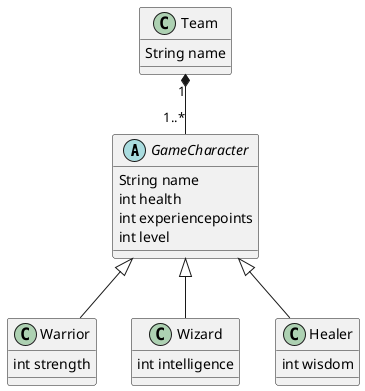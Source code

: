 @startuml

abstract class GameCharacter {
    String name
    int health
    int experiencepoints
    int level

}

class Warrior extends GameCharacter {
    int strength
}

class Wizard extends GameCharacter {
    int intelligence
}

class Healer extends GameCharacter {
    int wisdom
}

class Team {
    String name
}

Team "1" *-- "1..*" GameCharacter

@enduml